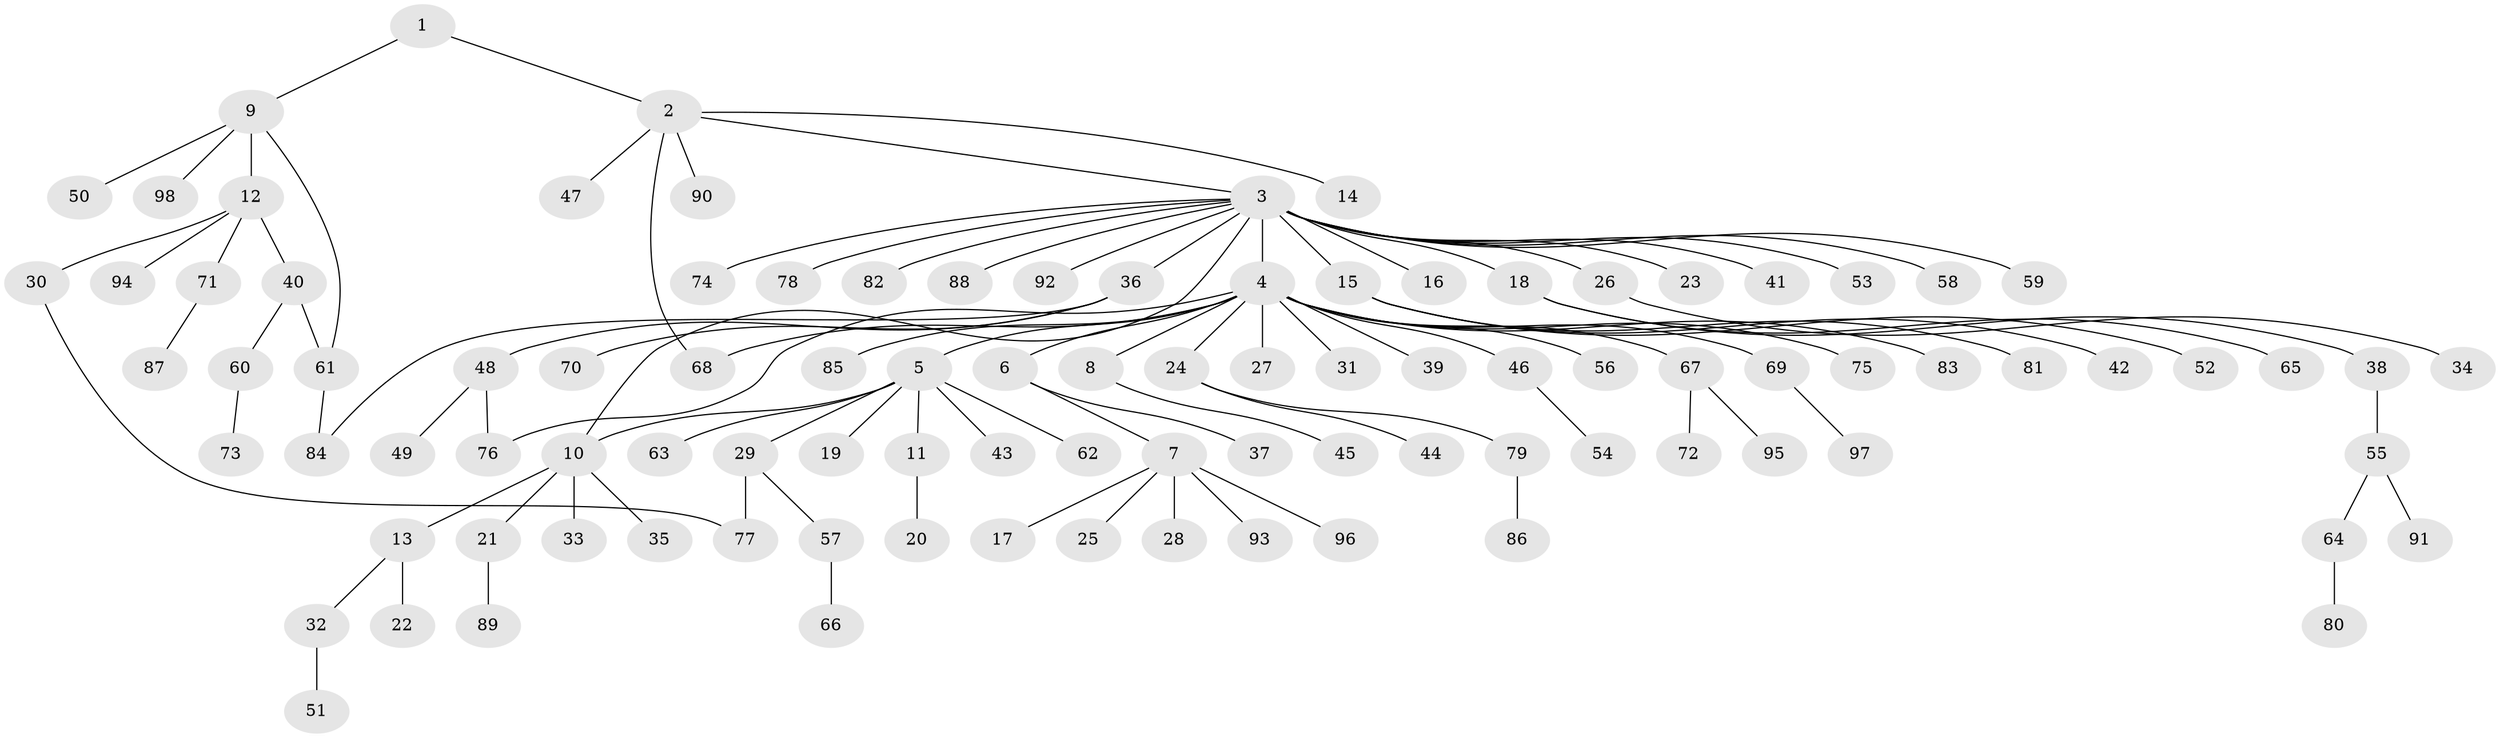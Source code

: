 // coarse degree distribution, {7: 0.02040816326530612, 29: 0.02040816326530612, 5: 0.02040816326530612, 3: 0.061224489795918366, 2: 0.12244897959183673, 1: 0.7346938775510204, 4: 0.02040816326530612}
// Generated by graph-tools (version 1.1) at 2025/18/03/04/25 18:18:01]
// undirected, 98 vertices, 103 edges
graph export_dot {
graph [start="1"]
  node [color=gray90,style=filled];
  1;
  2;
  3;
  4;
  5;
  6;
  7;
  8;
  9;
  10;
  11;
  12;
  13;
  14;
  15;
  16;
  17;
  18;
  19;
  20;
  21;
  22;
  23;
  24;
  25;
  26;
  27;
  28;
  29;
  30;
  31;
  32;
  33;
  34;
  35;
  36;
  37;
  38;
  39;
  40;
  41;
  42;
  43;
  44;
  45;
  46;
  47;
  48;
  49;
  50;
  51;
  52;
  53;
  54;
  55;
  56;
  57;
  58;
  59;
  60;
  61;
  62;
  63;
  64;
  65;
  66;
  67;
  68;
  69;
  70;
  71;
  72;
  73;
  74;
  75;
  76;
  77;
  78;
  79;
  80;
  81;
  82;
  83;
  84;
  85;
  86;
  87;
  88;
  89;
  90;
  91;
  92;
  93;
  94;
  95;
  96;
  97;
  98;
  1 -- 2;
  1 -- 9;
  2 -- 3;
  2 -- 14;
  2 -- 47;
  2 -- 68;
  2 -- 90;
  3 -- 4;
  3 -- 10;
  3 -- 15;
  3 -- 16;
  3 -- 18;
  3 -- 23;
  3 -- 26;
  3 -- 36;
  3 -- 41;
  3 -- 53;
  3 -- 58;
  3 -- 59;
  3 -- 74;
  3 -- 78;
  3 -- 82;
  3 -- 88;
  3 -- 92;
  4 -- 5;
  4 -- 6;
  4 -- 8;
  4 -- 24;
  4 -- 27;
  4 -- 31;
  4 -- 39;
  4 -- 46;
  4 -- 56;
  4 -- 67;
  4 -- 68;
  4 -- 69;
  4 -- 75;
  4 -- 76;
  4 -- 83;
  4 -- 85;
  5 -- 10;
  5 -- 11;
  5 -- 19;
  5 -- 29;
  5 -- 43;
  5 -- 62;
  5 -- 63;
  6 -- 7;
  6 -- 37;
  7 -- 17;
  7 -- 25;
  7 -- 28;
  7 -- 93;
  7 -- 96;
  8 -- 45;
  9 -- 12;
  9 -- 50;
  9 -- 61;
  9 -- 98;
  10 -- 13;
  10 -- 21;
  10 -- 33;
  10 -- 35;
  11 -- 20;
  12 -- 30;
  12 -- 40;
  12 -- 71;
  12 -- 94;
  13 -- 22;
  13 -- 32;
  15 -- 42;
  15 -- 52;
  15 -- 81;
  18 -- 38;
  18 -- 65;
  21 -- 89;
  24 -- 44;
  24 -- 79;
  26 -- 34;
  29 -- 57;
  29 -- 77;
  30 -- 77;
  32 -- 51;
  36 -- 48;
  36 -- 70;
  36 -- 84;
  38 -- 55;
  40 -- 60;
  40 -- 61;
  46 -- 54;
  48 -- 49;
  48 -- 76;
  55 -- 64;
  55 -- 91;
  57 -- 66;
  60 -- 73;
  61 -- 84;
  64 -- 80;
  67 -- 72;
  67 -- 95;
  69 -- 97;
  71 -- 87;
  79 -- 86;
}
